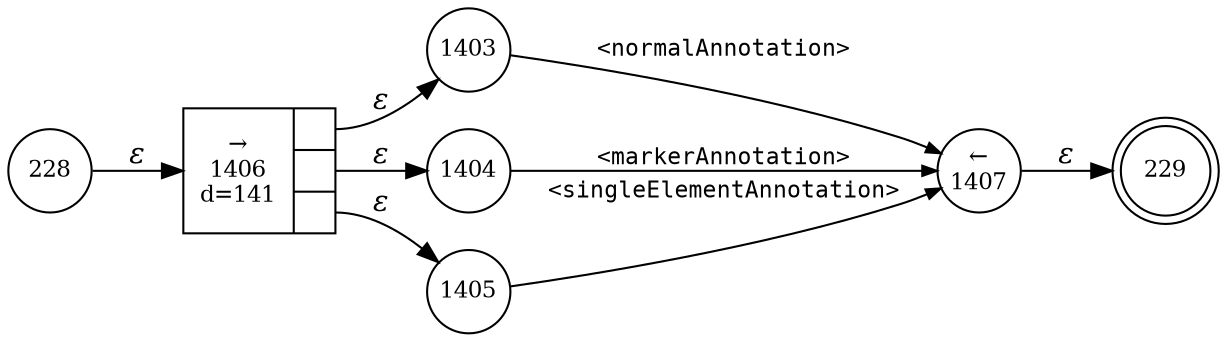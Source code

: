 digraph ATN {
rankdir=LR;
s229[fontsize=11, label="229", shape=doublecircle, fixedsize=true, width=.6];
s228[fontsize=11,label="228", shape=circle, fixedsize=true, width=.55, peripheries=1];
s1403[fontsize=11,label="1403", shape=circle, fixedsize=true, width=.55, peripheries=1];
s1404[fontsize=11,label="1404", shape=circle, fixedsize=true, width=.55, peripheries=1];
s1405[fontsize=11,label="1405", shape=circle, fixedsize=true, width=.55, peripheries=1];
s1406[fontsize=11,label="{&rarr;\n1406\nd=141|{<p0>|<p1>|<p2>}}", shape=record, fixedsize=false, peripheries=1];
s1407[fontsize=11,label="&larr;\n1407", shape=circle, fixedsize=true, width=.55, peripheries=1];
s228 -> s1406 [fontname="Times-Italic", label="&epsilon;"];
s1406:p0 -> s1403 [fontname="Times-Italic", label="&epsilon;"];
s1406:p1 -> s1404 [fontname="Times-Italic", label="&epsilon;"];
s1406:p2 -> s1405 [fontname="Times-Italic", label="&epsilon;"];
s1403 -> s1407 [fontsize=11, fontname="Courier", arrowsize=.7, label = "<normalAnnotation>", arrowhead = normal];
s1404 -> s1407 [fontsize=11, fontname="Courier", arrowsize=.7, label = "<markerAnnotation>", arrowhead = normal];
s1405 -> s1407 [fontsize=11, fontname="Courier", arrowsize=.7, label = "<singleElementAnnotation>", arrowhead = normal];
s1407 -> s229 [fontname="Times-Italic", label="&epsilon;"];
}